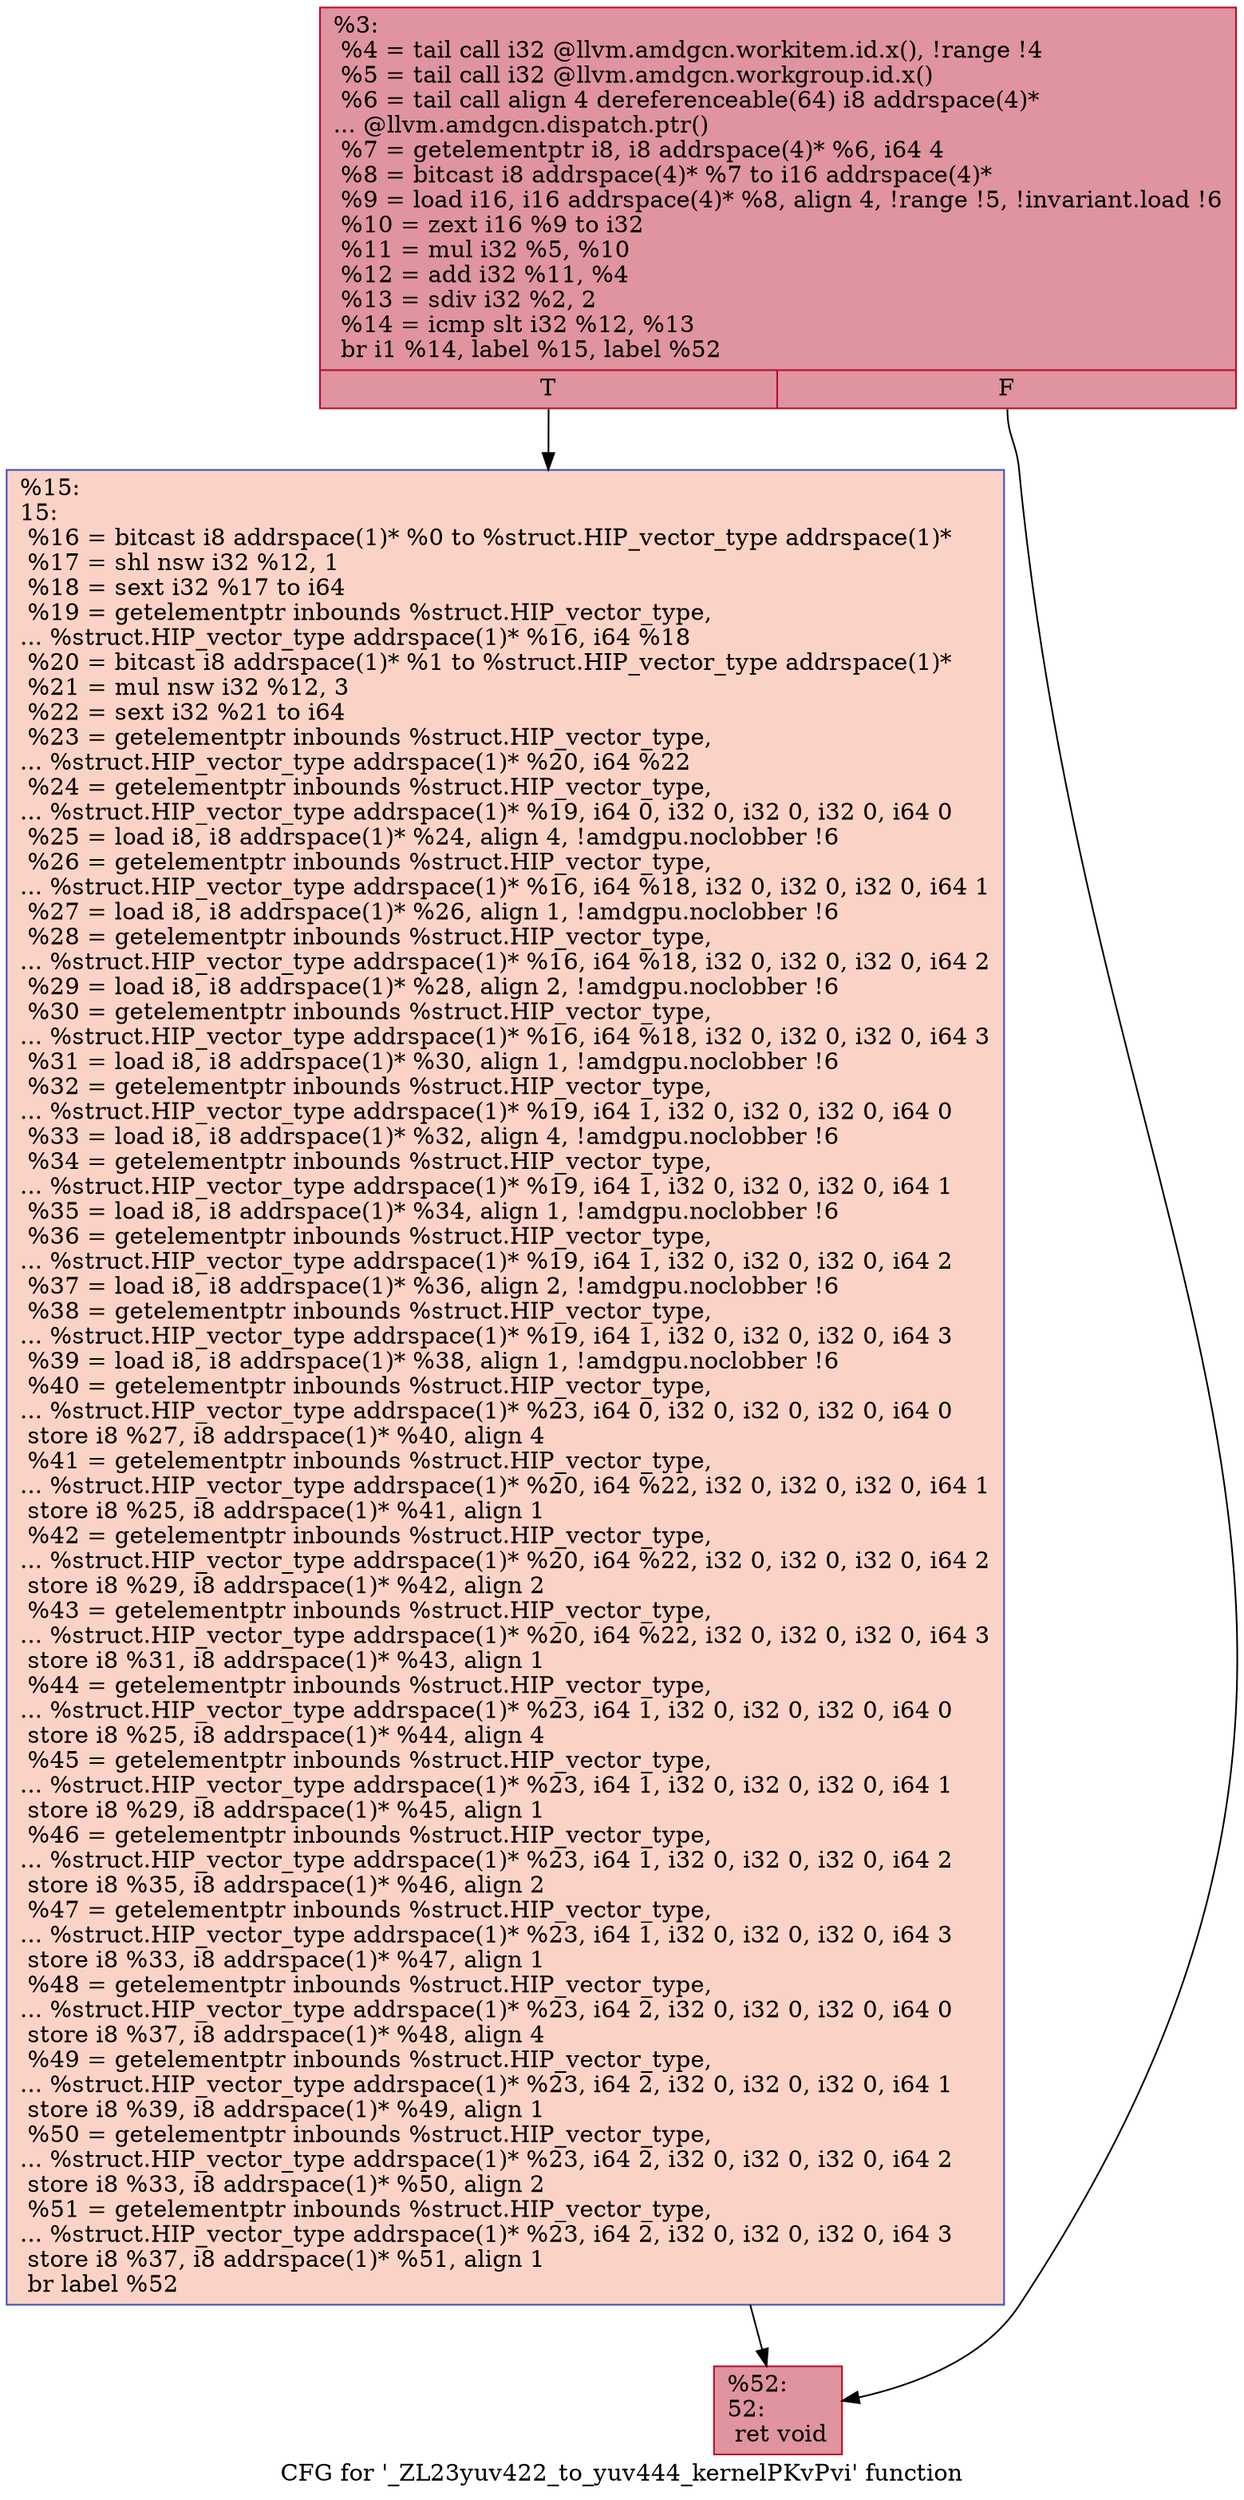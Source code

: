digraph "CFG for '_ZL23yuv422_to_yuv444_kernelPKvPvi' function" {
	label="CFG for '_ZL23yuv422_to_yuv444_kernelPKvPvi' function";

	Node0x4727980 [shape=record,color="#b70d28ff", style=filled, fillcolor="#b70d2870",label="{%3:\l  %4 = tail call i32 @llvm.amdgcn.workitem.id.x(), !range !4\l  %5 = tail call i32 @llvm.amdgcn.workgroup.id.x()\l  %6 = tail call align 4 dereferenceable(64) i8 addrspace(4)*\l... @llvm.amdgcn.dispatch.ptr()\l  %7 = getelementptr i8, i8 addrspace(4)* %6, i64 4\l  %8 = bitcast i8 addrspace(4)* %7 to i16 addrspace(4)*\l  %9 = load i16, i16 addrspace(4)* %8, align 4, !range !5, !invariant.load !6\l  %10 = zext i16 %9 to i32\l  %11 = mul i32 %5, %10\l  %12 = add i32 %11, %4\l  %13 = sdiv i32 %2, 2\l  %14 = icmp slt i32 %12, %13\l  br i1 %14, label %15, label %52\l|{<s0>T|<s1>F}}"];
	Node0x4727980:s0 -> Node0x4728750;
	Node0x4727980:s1 -> Node0x47299e0;
	Node0x4728750 [shape=record,color="#3d50c3ff", style=filled, fillcolor="#f59c7d70",label="{%15:\l15:                                               \l  %16 = bitcast i8 addrspace(1)* %0 to %struct.HIP_vector_type addrspace(1)*\l  %17 = shl nsw i32 %12, 1\l  %18 = sext i32 %17 to i64\l  %19 = getelementptr inbounds %struct.HIP_vector_type,\l... %struct.HIP_vector_type addrspace(1)* %16, i64 %18\l  %20 = bitcast i8 addrspace(1)* %1 to %struct.HIP_vector_type addrspace(1)*\l  %21 = mul nsw i32 %12, 3\l  %22 = sext i32 %21 to i64\l  %23 = getelementptr inbounds %struct.HIP_vector_type,\l... %struct.HIP_vector_type addrspace(1)* %20, i64 %22\l  %24 = getelementptr inbounds %struct.HIP_vector_type,\l... %struct.HIP_vector_type addrspace(1)* %19, i64 0, i32 0, i32 0, i32 0, i64 0\l  %25 = load i8, i8 addrspace(1)* %24, align 4, !amdgpu.noclobber !6\l  %26 = getelementptr inbounds %struct.HIP_vector_type,\l... %struct.HIP_vector_type addrspace(1)* %16, i64 %18, i32 0, i32 0, i32 0, i64 1\l  %27 = load i8, i8 addrspace(1)* %26, align 1, !amdgpu.noclobber !6\l  %28 = getelementptr inbounds %struct.HIP_vector_type,\l... %struct.HIP_vector_type addrspace(1)* %16, i64 %18, i32 0, i32 0, i32 0, i64 2\l  %29 = load i8, i8 addrspace(1)* %28, align 2, !amdgpu.noclobber !6\l  %30 = getelementptr inbounds %struct.HIP_vector_type,\l... %struct.HIP_vector_type addrspace(1)* %16, i64 %18, i32 0, i32 0, i32 0, i64 3\l  %31 = load i8, i8 addrspace(1)* %30, align 1, !amdgpu.noclobber !6\l  %32 = getelementptr inbounds %struct.HIP_vector_type,\l... %struct.HIP_vector_type addrspace(1)* %19, i64 1, i32 0, i32 0, i32 0, i64 0\l  %33 = load i8, i8 addrspace(1)* %32, align 4, !amdgpu.noclobber !6\l  %34 = getelementptr inbounds %struct.HIP_vector_type,\l... %struct.HIP_vector_type addrspace(1)* %19, i64 1, i32 0, i32 0, i32 0, i64 1\l  %35 = load i8, i8 addrspace(1)* %34, align 1, !amdgpu.noclobber !6\l  %36 = getelementptr inbounds %struct.HIP_vector_type,\l... %struct.HIP_vector_type addrspace(1)* %19, i64 1, i32 0, i32 0, i32 0, i64 2\l  %37 = load i8, i8 addrspace(1)* %36, align 2, !amdgpu.noclobber !6\l  %38 = getelementptr inbounds %struct.HIP_vector_type,\l... %struct.HIP_vector_type addrspace(1)* %19, i64 1, i32 0, i32 0, i32 0, i64 3\l  %39 = load i8, i8 addrspace(1)* %38, align 1, !amdgpu.noclobber !6\l  %40 = getelementptr inbounds %struct.HIP_vector_type,\l... %struct.HIP_vector_type addrspace(1)* %23, i64 0, i32 0, i32 0, i32 0, i64 0\l  store i8 %27, i8 addrspace(1)* %40, align 4\l  %41 = getelementptr inbounds %struct.HIP_vector_type,\l... %struct.HIP_vector_type addrspace(1)* %20, i64 %22, i32 0, i32 0, i32 0, i64 1\l  store i8 %25, i8 addrspace(1)* %41, align 1\l  %42 = getelementptr inbounds %struct.HIP_vector_type,\l... %struct.HIP_vector_type addrspace(1)* %20, i64 %22, i32 0, i32 0, i32 0, i64 2\l  store i8 %29, i8 addrspace(1)* %42, align 2\l  %43 = getelementptr inbounds %struct.HIP_vector_type,\l... %struct.HIP_vector_type addrspace(1)* %20, i64 %22, i32 0, i32 0, i32 0, i64 3\l  store i8 %31, i8 addrspace(1)* %43, align 1\l  %44 = getelementptr inbounds %struct.HIP_vector_type,\l... %struct.HIP_vector_type addrspace(1)* %23, i64 1, i32 0, i32 0, i32 0, i64 0\l  store i8 %25, i8 addrspace(1)* %44, align 4\l  %45 = getelementptr inbounds %struct.HIP_vector_type,\l... %struct.HIP_vector_type addrspace(1)* %23, i64 1, i32 0, i32 0, i32 0, i64 1\l  store i8 %29, i8 addrspace(1)* %45, align 1\l  %46 = getelementptr inbounds %struct.HIP_vector_type,\l... %struct.HIP_vector_type addrspace(1)* %23, i64 1, i32 0, i32 0, i32 0, i64 2\l  store i8 %35, i8 addrspace(1)* %46, align 2\l  %47 = getelementptr inbounds %struct.HIP_vector_type,\l... %struct.HIP_vector_type addrspace(1)* %23, i64 1, i32 0, i32 0, i32 0, i64 3\l  store i8 %33, i8 addrspace(1)* %47, align 1\l  %48 = getelementptr inbounds %struct.HIP_vector_type,\l... %struct.HIP_vector_type addrspace(1)* %23, i64 2, i32 0, i32 0, i32 0, i64 0\l  store i8 %37, i8 addrspace(1)* %48, align 4\l  %49 = getelementptr inbounds %struct.HIP_vector_type,\l... %struct.HIP_vector_type addrspace(1)* %23, i64 2, i32 0, i32 0, i32 0, i64 1\l  store i8 %39, i8 addrspace(1)* %49, align 1\l  %50 = getelementptr inbounds %struct.HIP_vector_type,\l... %struct.HIP_vector_type addrspace(1)* %23, i64 2, i32 0, i32 0, i32 0, i64 2\l  store i8 %33, i8 addrspace(1)* %50, align 2\l  %51 = getelementptr inbounds %struct.HIP_vector_type,\l... %struct.HIP_vector_type addrspace(1)* %23, i64 2, i32 0, i32 0, i32 0, i64 3\l  store i8 %37, i8 addrspace(1)* %51, align 1\l  br label %52\l}"];
	Node0x4728750 -> Node0x47299e0;
	Node0x47299e0 [shape=record,color="#b70d28ff", style=filled, fillcolor="#b70d2870",label="{%52:\l52:                                               \l  ret void\l}"];
}
